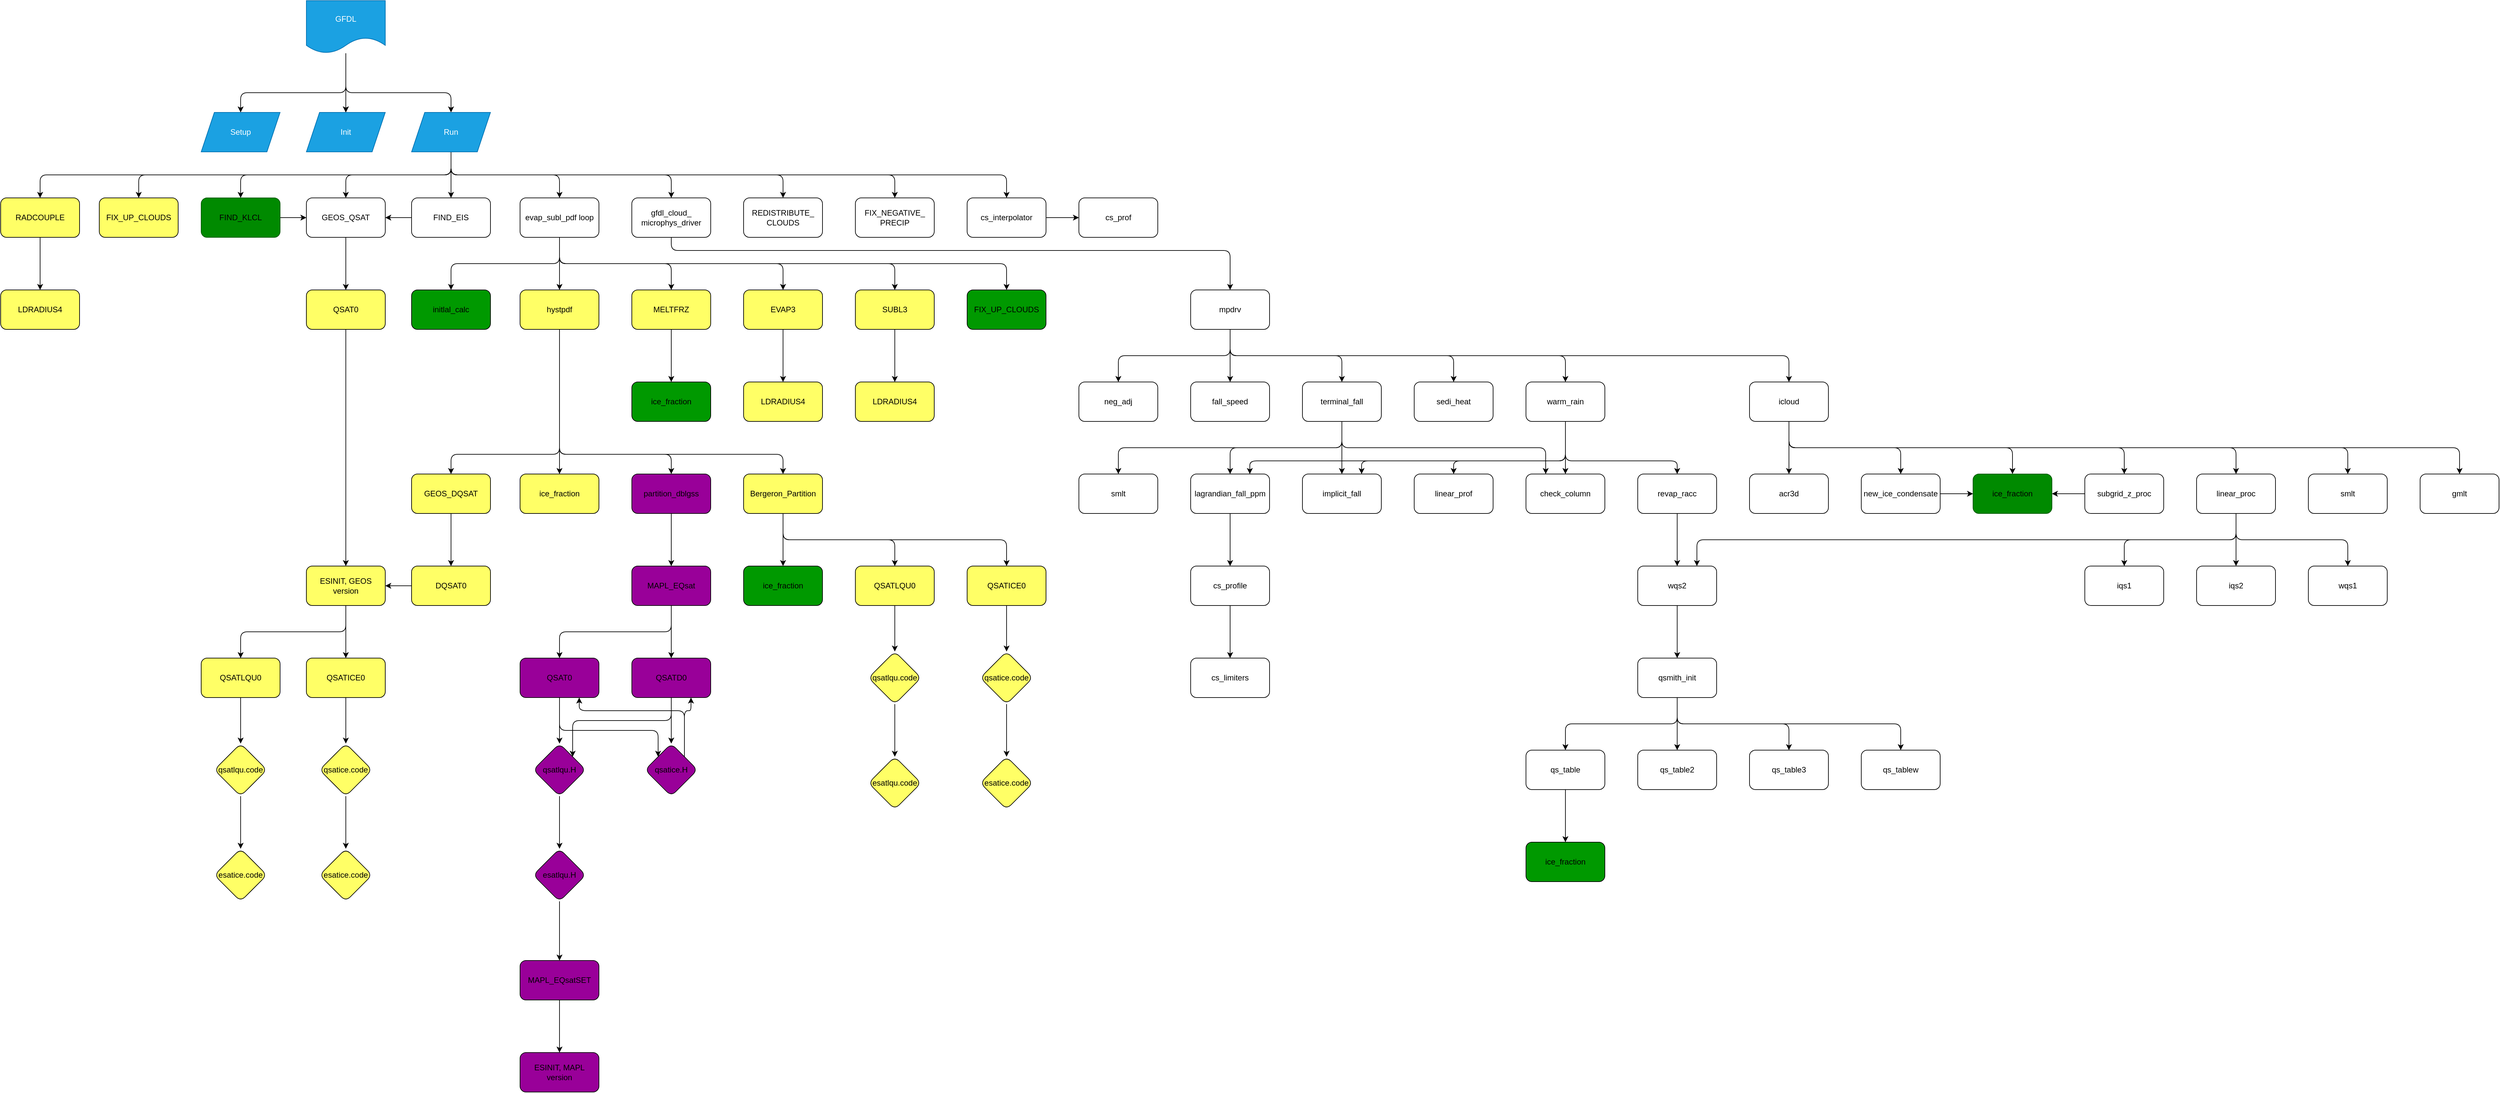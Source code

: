<mxfile>
    <diagram id="wY0qm04zDxJJ_AmbhgwG" name="Page-1">
        <mxGraphModel dx="2369" dy="784" grid="1" gridSize="10" guides="1" tooltips="1" connect="1" arrows="1" fold="1" page="1" pageScale="1" pageWidth="850" pageHeight="1100" math="0" shadow="0">
            <root>
                <mxCell id="0"/>
                <mxCell id="1" parent="0"/>
                <mxCell id="7" value="" style="edgeStyle=none;html=1;" parent="1" source="11" target="12" edge="1">
                    <mxGeometry relative="1" as="geometry"/>
                </mxCell>
                <mxCell id="8" value="" style="edgeStyle=orthogonalEdgeStyle;html=1;" parent="1" source="11" target="12" edge="1">
                    <mxGeometry relative="1" as="geometry"/>
                </mxCell>
                <mxCell id="9" value="" style="edgeStyle=orthogonalEdgeStyle;html=1;" parent="1" target="13" edge="1">
                    <mxGeometry relative="1" as="geometry">
                        <mxPoint x="425" y="130" as="sourcePoint"/>
                        <Array as="points">
                            <mxPoint x="425" y="190"/>
                            <mxPoint x="265" y="190"/>
                        </Array>
                    </mxGeometry>
                </mxCell>
                <mxCell id="10" value="" style="edgeStyle=orthogonalEdgeStyle;html=1;" parent="1" target="14" edge="1">
                    <mxGeometry relative="1" as="geometry">
                        <mxPoint x="425" y="130" as="sourcePoint"/>
                        <Array as="points">
                            <mxPoint x="425" y="190"/>
                            <mxPoint x="585" y="190"/>
                        </Array>
                    </mxGeometry>
                </mxCell>
                <mxCell id="11" value="GFDL" style="shape=document;whiteSpace=wrap;html=1;boundedLbl=1;fillColor=#1ba1e2;fontColor=#ffffff;strokeColor=#006EAF;" parent="1" vertex="1">
                    <mxGeometry x="365" y="50" width="120" height="80" as="geometry"/>
                </mxCell>
                <mxCell id="12" value="Init" style="shape=parallelogram;perimeter=parallelogramPerimeter;whiteSpace=wrap;html=1;fixedSize=1;fillColor=#1ba1e2;strokeColor=#006EAF;fontColor=#ffffff;" parent="1" vertex="1">
                    <mxGeometry x="365" y="220" width="120" height="60" as="geometry"/>
                </mxCell>
                <mxCell id="13" value="Setup" style="shape=parallelogram;perimeter=parallelogramPerimeter;whiteSpace=wrap;html=1;fixedSize=1;fillColor=#1ba1e2;strokeColor=#006EAF;fontColor=#ffffff;" parent="1" vertex="1">
                    <mxGeometry x="205" y="220" width="120" height="60" as="geometry"/>
                </mxCell>
                <mxCell id="16" style="edgeStyle=orthogonalEdgeStyle;html=1;exitX=0.5;exitY=1;exitDx=0;exitDy=0;entryX=0.5;entryY=0;entryDx=0;entryDy=0;" parent="1" source="14" target="15" edge="1">
                    <mxGeometry relative="1" as="geometry"/>
                </mxCell>
                <mxCell id="18" style="edgeStyle=orthogonalEdgeStyle;html=1;exitX=0.5;exitY=1;exitDx=0;exitDy=0;entryX=0.5;entryY=0;entryDx=0;entryDy=0;" parent="1" source="14" target="17" edge="1">
                    <mxGeometry relative="1" as="geometry"/>
                </mxCell>
                <mxCell id="30" style="edgeStyle=orthogonalEdgeStyle;html=1;exitX=0.5;exitY=1;exitDx=0;exitDy=0;" parent="1" source="14" target="19" edge="1">
                    <mxGeometry relative="1" as="geometry"/>
                </mxCell>
                <mxCell id="31" style="edgeStyle=orthogonalEdgeStyle;html=1;exitX=0.5;exitY=1;exitDx=0;exitDy=0;entryX=0.5;entryY=0;entryDx=0;entryDy=0;" parent="1" source="14" target="20" edge="1">
                    <mxGeometry relative="1" as="geometry"/>
                </mxCell>
                <mxCell id="32" style="edgeStyle=orthogonalEdgeStyle;html=1;exitX=0.5;exitY=1;exitDx=0;exitDy=0;entryX=0.5;entryY=0;entryDx=0;entryDy=0;" parent="1" source="14" target="22" edge="1">
                    <mxGeometry relative="1" as="geometry"/>
                </mxCell>
                <mxCell id="33" style="edgeStyle=orthogonalEdgeStyle;html=1;exitX=0.5;exitY=1;exitDx=0;exitDy=0;entryX=0.5;entryY=0;entryDx=0;entryDy=0;" parent="1" source="14" target="23" edge="1">
                    <mxGeometry relative="1" as="geometry"/>
                </mxCell>
                <mxCell id="43" style="edgeStyle=orthogonalEdgeStyle;html=1;exitX=0.5;exitY=1;exitDx=0;exitDy=0;" parent="1" source="14" target="21" edge="1">
                    <mxGeometry relative="1" as="geometry"/>
                </mxCell>
                <mxCell id="44" style="edgeStyle=orthogonalEdgeStyle;html=1;exitX=0.5;exitY=1;exitDx=0;exitDy=0;" parent="1" source="14" target="40" edge="1">
                    <mxGeometry relative="1" as="geometry"/>
                </mxCell>
                <mxCell id="45" style="edgeStyle=orthogonalEdgeStyle;html=1;exitX=0.5;exitY=1;exitDx=0;exitDy=0;" parent="1" source="14" target="41" edge="1">
                    <mxGeometry relative="1" as="geometry"/>
                </mxCell>
                <mxCell id="46" style="edgeStyle=orthogonalEdgeStyle;html=1;exitX=0.5;exitY=1;exitDx=0;exitDy=0;" parent="1" source="14" target="42" edge="1">
                    <mxGeometry relative="1" as="geometry"/>
                </mxCell>
                <mxCell id="14" value="Run" style="shape=parallelogram;perimeter=parallelogramPerimeter;whiteSpace=wrap;html=1;fixedSize=1;fillColor=#1ba1e2;strokeColor=#006EAF;fontColor=#ffffff;" parent="1" vertex="1">
                    <mxGeometry x="525" y="220" width="120" height="60" as="geometry"/>
                </mxCell>
                <mxCell id="35" style="edgeStyle=orthogonalEdgeStyle;html=1;exitX=0;exitY=0.5;exitDx=0;exitDy=0;entryX=1;entryY=0.5;entryDx=0;entryDy=0;" parent="1" source="15" target="19" edge="1">
                    <mxGeometry relative="1" as="geometry"/>
                </mxCell>
                <mxCell id="15" value="FIND_EIS" style="rounded=1;whiteSpace=wrap;html=1;" parent="1" vertex="1">
                    <mxGeometry x="525" y="350" width="120" height="60" as="geometry"/>
                </mxCell>
                <mxCell id="39" value="" style="edgeStyle=orthogonalEdgeStyle;html=1;" parent="1" source="17" target="38" edge="1">
                    <mxGeometry relative="1" as="geometry"/>
                </mxCell>
                <mxCell id="51" style="edgeStyle=orthogonalEdgeStyle;html=1;exitX=0.5;exitY=1;exitDx=0;exitDy=0;entryX=0.5;entryY=0;entryDx=0;entryDy=0;" parent="1" source="17" target="47" edge="1">
                    <mxGeometry relative="1" as="geometry"/>
                </mxCell>
                <mxCell id="65" style="edgeStyle=orthogonalEdgeStyle;html=1;exitX=0.5;exitY=1;exitDx=0;exitDy=0;" parent="1" source="17" target="59" edge="1">
                    <mxGeometry relative="1" as="geometry"/>
                </mxCell>
                <mxCell id="66" style="edgeStyle=orthogonalEdgeStyle;html=1;exitX=0.5;exitY=1;exitDx=0;exitDy=0;" parent="1" source="17" target="60" edge="1">
                    <mxGeometry relative="1" as="geometry"/>
                </mxCell>
                <mxCell id="67" style="edgeStyle=orthogonalEdgeStyle;html=1;exitX=0.5;exitY=1;exitDx=0;exitDy=0;" parent="1" source="17" target="61" edge="1">
                    <mxGeometry relative="1" as="geometry"/>
                </mxCell>
                <mxCell id="68" style="edgeStyle=orthogonalEdgeStyle;html=1;exitX=0.5;exitY=1;exitDx=0;exitDy=0;" parent="1" source="17" target="62" edge="1">
                    <mxGeometry relative="1" as="geometry"/>
                </mxCell>
                <mxCell id="17" value="evap_subl_pdf loop" style="rounded=1;whiteSpace=wrap;html=1;" parent="1" vertex="1">
                    <mxGeometry x="690" y="350" width="120" height="60" as="geometry"/>
                </mxCell>
                <mxCell id="34" style="edgeStyle=orthogonalEdgeStyle;html=1;exitX=0.5;exitY=1;exitDx=0;exitDy=0;entryX=0.5;entryY=0;entryDx=0;entryDy=0;" parent="1" source="19" target="28" edge="1">
                    <mxGeometry relative="1" as="geometry"/>
                </mxCell>
                <mxCell id="19" value="GEOS_QSAT" style="rounded=1;whiteSpace=wrap;html=1;" parent="1" vertex="1">
                    <mxGeometry x="365" y="350" width="120" height="60" as="geometry"/>
                </mxCell>
                <mxCell id="27" value="" style="edgeStyle=orthogonalEdgeStyle;html=1;entryX=0;entryY=0.5;entryDx=0;entryDy=0;" parent="1" source="20" target="19" edge="1">
                    <mxGeometry relative="1" as="geometry">
                        <mxPoint x="265" y="490" as="targetPoint"/>
                    </mxGeometry>
                </mxCell>
                <mxCell id="20" value="FIND_KLCL" style="rounded=1;whiteSpace=wrap;html=1;fontColor=#000000;fillColor=#008a00;strokeColor=#005700;" parent="1" vertex="1">
                    <mxGeometry x="205" y="350" width="120" height="60" as="geometry"/>
                </mxCell>
                <mxCell id="133" style="edgeStyle=orthogonalEdgeStyle;html=1;exitX=0.5;exitY=1;exitDx=0;exitDy=0;entryX=0.5;entryY=0;entryDx=0;entryDy=0;fontColor=#000000;" parent="1" source="21" target="132" edge="1">
                    <mxGeometry relative="1" as="geometry">
                        <Array as="points">
                            <mxPoint x="920" y="430"/>
                            <mxPoint x="1770" y="430"/>
                        </Array>
                    </mxGeometry>
                </mxCell>
                <mxCell id="21" value="gfdl_cloud_ microphys_driver" style="rounded=1;whiteSpace=wrap;html=1;" parent="1" vertex="1">
                    <mxGeometry x="860" y="350" width="120" height="60" as="geometry"/>
                </mxCell>
                <mxCell id="22" value="FIX_UP_CLOUDS" style="rounded=1;whiteSpace=wrap;html=1;fillColor=#FFFF66;fontColor=#000000;" parent="1" vertex="1">
                    <mxGeometry x="50" y="350" width="120" height="60" as="geometry"/>
                </mxCell>
                <mxCell id="25" value="" style="edgeStyle=orthogonalEdgeStyle;html=1;" parent="1" source="23" target="24" edge="1">
                    <mxGeometry relative="1" as="geometry"/>
                </mxCell>
                <mxCell id="23" value="RADCOUPLE" style="rounded=1;whiteSpace=wrap;html=1;fillColor=#FFFF66;fontColor=#000000;" parent="1" vertex="1">
                    <mxGeometry x="-100" y="350" width="120" height="60" as="geometry"/>
                </mxCell>
                <mxCell id="24" value="LDRADIUS4" style="whiteSpace=wrap;html=1;rounded=1;fillColor=#FFFF66;fontColor=#000000;" parent="1" vertex="1">
                    <mxGeometry x="-100" y="490" width="120" height="60" as="geometry"/>
                </mxCell>
                <mxCell id="37" value="" style="edgeStyle=orthogonalEdgeStyle;html=1;" parent="1" source="28" target="36" edge="1">
                    <mxGeometry relative="1" as="geometry"/>
                </mxCell>
                <mxCell id="28" value="QSAT0" style="whiteSpace=wrap;html=1;rounded=1;fillColor=#FFFF66;fontColor=#000000;" parent="1" vertex="1">
                    <mxGeometry x="365" y="490" width="120" height="60" as="geometry"/>
                </mxCell>
                <mxCell id="80" value="" style="edgeStyle=orthogonalEdgeStyle;html=1;fontColor=#000000;" parent="1" source="36" target="79" edge="1">
                    <mxGeometry relative="1" as="geometry"/>
                </mxCell>
                <mxCell id="91" style="edgeStyle=orthogonalEdgeStyle;html=1;exitX=0.5;exitY=1;exitDx=0;exitDy=0;entryX=0.5;entryY=0;entryDx=0;entryDy=0;fontColor=#000000;" parent="1" source="36" target="82" edge="1">
                    <mxGeometry relative="1" as="geometry"/>
                </mxCell>
                <mxCell id="36" value="ESINIT, GEOS version" style="whiteSpace=wrap;html=1;rounded=1;fillColor=#FFFF66;fontColor=#000000;" parent="1" vertex="1">
                    <mxGeometry x="365" y="910" width="120" height="60" as="geometry"/>
                </mxCell>
                <mxCell id="50" value="" style="edgeStyle=orthogonalEdgeStyle;html=1;" parent="1" source="38" target="49" edge="1">
                    <mxGeometry relative="1" as="geometry"/>
                </mxCell>
                <mxCell id="52" style="edgeStyle=orthogonalEdgeStyle;html=1;exitX=0.5;exitY=1;exitDx=0;exitDy=0;entryX=0.5;entryY=0;entryDx=0;entryDy=0;" parent="1" source="38" target="48" edge="1">
                    <mxGeometry relative="1" as="geometry">
                        <Array as="points">
                            <mxPoint x="750" y="740"/>
                            <mxPoint x="585" y="740"/>
                        </Array>
                    </mxGeometry>
                </mxCell>
                <mxCell id="57" style="edgeStyle=orthogonalEdgeStyle;html=1;exitX=0.5;exitY=1;exitDx=0;exitDy=0;" parent="1" source="38" target="53" edge="1">
                    <mxGeometry relative="1" as="geometry">
                        <Array as="points">
                            <mxPoint x="750" y="740"/>
                            <mxPoint x="920" y="740"/>
                        </Array>
                    </mxGeometry>
                </mxCell>
                <mxCell id="58" style="edgeStyle=orthogonalEdgeStyle;html=1;exitX=0.5;exitY=1;exitDx=0;exitDy=0;entryX=0.5;entryY=0;entryDx=0;entryDy=0;" parent="1" source="38" target="54" edge="1">
                    <mxGeometry relative="1" as="geometry">
                        <Array as="points">
                            <mxPoint x="750" y="740"/>
                            <mxPoint x="1090" y="740"/>
                        </Array>
                    </mxGeometry>
                </mxCell>
                <mxCell id="38" value="hystpdf" style="whiteSpace=wrap;html=1;rounded=1;fillColor=#FFFF66;fontColor=#000000;" parent="1" vertex="1">
                    <mxGeometry x="690" y="490" width="120" height="60" as="geometry"/>
                </mxCell>
                <mxCell id="40" value="REDISTRIBUTE_ CLOUDS" style="rounded=1;whiteSpace=wrap;html=1;" parent="1" vertex="1">
                    <mxGeometry x="1030" y="350" width="120" height="60" as="geometry"/>
                </mxCell>
                <mxCell id="41" value="FIX_NEGATIVE_ PRECIP" style="rounded=1;whiteSpace=wrap;html=1;" parent="1" vertex="1">
                    <mxGeometry x="1200" y="350" width="120" height="60" as="geometry"/>
                </mxCell>
                <mxCell id="64" value="" style="edgeStyle=orthogonalEdgeStyle;html=1;" parent="1" source="42" target="63" edge="1">
                    <mxGeometry relative="1" as="geometry"/>
                </mxCell>
                <mxCell id="42" value="cs_interpolator" style="rounded=1;whiteSpace=wrap;html=1;" parent="1" vertex="1">
                    <mxGeometry x="1370" y="350" width="120" height="60" as="geometry"/>
                </mxCell>
                <mxCell id="47" value="initlal_calc" style="whiteSpace=wrap;html=1;rounded=1;fillColor=#009900;fontColor=#000000;" parent="1" vertex="1">
                    <mxGeometry x="525" y="490" width="120" height="60" as="geometry"/>
                </mxCell>
                <mxCell id="78" value="" style="edgeStyle=orthogonalEdgeStyle;html=1;fontColor=#000000;" parent="1" source="48" target="77" edge="1">
                    <mxGeometry relative="1" as="geometry"/>
                </mxCell>
                <mxCell id="48" value="GEOS_DQSAT" style="whiteSpace=wrap;html=1;rounded=1;fillColor=#FFFF66;fontColor=#000000;" parent="1" vertex="1">
                    <mxGeometry x="525" y="770" width="120" height="60" as="geometry"/>
                </mxCell>
                <mxCell id="49" value="ice_fraction" style="whiteSpace=wrap;html=1;rounded=1;fillColor=#FFFF66;fontColor=#000000;" parent="1" vertex="1">
                    <mxGeometry x="690" y="770" width="120" height="60" as="geometry"/>
                </mxCell>
                <mxCell id="94" value="" style="edgeStyle=orthogonalEdgeStyle;html=1;fontColor=#000000;" parent="1" source="53" target="93" edge="1">
                    <mxGeometry relative="1" as="geometry"/>
                </mxCell>
                <mxCell id="53" value="partition_dblgss" style="whiteSpace=wrap;html=1;rounded=1;fillColor=#990099;" parent="1" vertex="1">
                    <mxGeometry x="860" y="770" width="120" height="60" as="geometry"/>
                </mxCell>
                <mxCell id="76" value="" style="edgeStyle=orthogonalEdgeStyle;html=1;fontColor=#000000;" parent="1" source="54" target="75" edge="1">
                    <mxGeometry relative="1" as="geometry"/>
                </mxCell>
                <mxCell id="129" style="edgeStyle=orthogonalEdgeStyle;html=1;exitX=0.5;exitY=1;exitDx=0;exitDy=0;entryX=0.5;entryY=0;entryDx=0;entryDy=0;fontColor=#000000;" parent="1" source="54" target="114" edge="1">
                    <mxGeometry relative="1" as="geometry"/>
                </mxCell>
                <mxCell id="130" style="edgeStyle=orthogonalEdgeStyle;html=1;exitX=0.5;exitY=1;exitDx=0;exitDy=0;fontColor=#000000;" parent="1" source="54" target="115" edge="1">
                    <mxGeometry relative="1" as="geometry"/>
                </mxCell>
                <mxCell id="54" value="Bergeron_Partition" style="whiteSpace=wrap;html=1;rounded=1;fillColor=#FFFF66;fontColor=#000000;" parent="1" vertex="1">
                    <mxGeometry x="1030" y="770" width="120" height="60" as="geometry"/>
                </mxCell>
                <mxCell id="70" value="" style="edgeStyle=orthogonalEdgeStyle;html=1;" parent="1" source="59" target="69" edge="1">
                    <mxGeometry relative="1" as="geometry"/>
                </mxCell>
                <mxCell id="59" value="MELTFRZ" style="whiteSpace=wrap;html=1;rounded=1;fillColor=#FFFF66;fontColor=#000000;" parent="1" vertex="1">
                    <mxGeometry x="860" y="490" width="120" height="60" as="geometry"/>
                </mxCell>
                <mxCell id="72" value="" style="edgeStyle=orthogonalEdgeStyle;html=1;" parent="1" source="60" target="71" edge="1">
                    <mxGeometry relative="1" as="geometry"/>
                </mxCell>
                <mxCell id="60" value="EVAP3" style="whiteSpace=wrap;html=1;rounded=1;fillColor=#FFFF66;fontColor=#000000;" parent="1" vertex="1">
                    <mxGeometry x="1030" y="490" width="120" height="60" as="geometry"/>
                </mxCell>
                <mxCell id="74" value="" style="edgeStyle=orthogonalEdgeStyle;html=1;" parent="1" source="61" target="73" edge="1">
                    <mxGeometry relative="1" as="geometry"/>
                </mxCell>
                <mxCell id="61" value="SUBL3" style="whiteSpace=wrap;html=1;rounded=1;fillColor=#FFFF66;fontColor=#000000;" parent="1" vertex="1">
                    <mxGeometry x="1200" y="490" width="120" height="60" as="geometry"/>
                </mxCell>
                <mxCell id="62" value="FIX_UP_CLOUDS" style="rounded=1;whiteSpace=wrap;html=1;fillColor=#009900;fontColor=#000000;" parent="1" vertex="1">
                    <mxGeometry x="1370" y="490" width="120" height="60" as="geometry"/>
                </mxCell>
                <mxCell id="63" value="cs_prof" style="whiteSpace=wrap;html=1;rounded=1;" parent="1" vertex="1">
                    <mxGeometry x="1540" y="350" width="120" height="60" as="geometry"/>
                </mxCell>
                <mxCell id="69" value="ice_fraction" style="whiteSpace=wrap;html=1;rounded=1;fillColor=#009900;fontColor=#000000;" parent="1" vertex="1">
                    <mxGeometry x="860" y="630" width="120" height="60" as="geometry"/>
                </mxCell>
                <mxCell id="71" value="LDRADIUS4" style="whiteSpace=wrap;html=1;rounded=1;fillColor=#FFFF66;fontColor=#000000;" parent="1" vertex="1">
                    <mxGeometry x="1030" y="630" width="120" height="60" as="geometry"/>
                </mxCell>
                <mxCell id="73" value="LDRADIUS4" style="whiteSpace=wrap;html=1;rounded=1;fillColor=#FFFF66;fontColor=#000000;" parent="1" vertex="1">
                    <mxGeometry x="1200" y="630" width="120" height="60" as="geometry"/>
                </mxCell>
                <mxCell id="75" value="ice_fraction" style="whiteSpace=wrap;html=1;rounded=1;fillColor=#009900;fontColor=#000000;" parent="1" vertex="1">
                    <mxGeometry x="1030" y="910" width="120" height="60" as="geometry"/>
                </mxCell>
                <mxCell id="92" style="edgeStyle=orthogonalEdgeStyle;html=1;exitX=0;exitY=0.5;exitDx=0;exitDy=0;fontColor=#000000;" parent="1" source="77" target="36" edge="1">
                    <mxGeometry relative="1" as="geometry"/>
                </mxCell>
                <mxCell id="77" value="DQSAT0" style="whiteSpace=wrap;html=1;rounded=1;fillColor=#FFFF66;fontColor=#000000;" parent="1" vertex="1">
                    <mxGeometry x="525" y="910" width="120" height="60" as="geometry"/>
                </mxCell>
                <mxCell id="84" value="" style="edgeStyle=orthogonalEdgeStyle;html=1;fontColor=#000000;" parent="1" source="79" target="83" edge="1">
                    <mxGeometry relative="1" as="geometry"/>
                </mxCell>
                <mxCell id="79" value="QSATICE0" style="whiteSpace=wrap;html=1;rounded=1;fillColor=#FFFF66;fontColor=#000000;" parent="1" vertex="1">
                    <mxGeometry x="365" y="1050" width="120" height="60" as="geometry"/>
                </mxCell>
                <mxCell id="88" value="" style="edgeStyle=orthogonalEdgeStyle;html=1;fontColor=#000000;" parent="1" source="82" target="87" edge="1">
                    <mxGeometry relative="1" as="geometry"/>
                </mxCell>
                <mxCell id="82" value="QSATLQU0" style="whiteSpace=wrap;html=1;rounded=1;fillColor=#FFFF66;fontColor=#000000;" parent="1" vertex="1">
                    <mxGeometry x="205" y="1050" width="120" height="60" as="geometry"/>
                </mxCell>
                <mxCell id="86" value="" style="edgeStyle=orthogonalEdgeStyle;html=1;fontColor=#000000;" parent="1" source="83" target="85" edge="1">
                    <mxGeometry relative="1" as="geometry"/>
                </mxCell>
                <mxCell id="83" value="qsatice.code" style="rhombus;whiteSpace=wrap;html=1;rounded=1;fillColor=#FFFF66;fontColor=#000000;" parent="1" vertex="1">
                    <mxGeometry x="385" y="1180" width="80" height="80" as="geometry"/>
                </mxCell>
                <mxCell id="85" value="esatice.code" style="rhombus;whiteSpace=wrap;html=1;rounded=1;fillColor=#FFFF66;fontColor=#000000;" parent="1" vertex="1">
                    <mxGeometry x="385" y="1340" width="80" height="80" as="geometry"/>
                </mxCell>
                <mxCell id="90" value="" style="edgeStyle=orthogonalEdgeStyle;html=1;fontColor=#000000;" parent="1" source="87" target="89" edge="1">
                    <mxGeometry relative="1" as="geometry"/>
                </mxCell>
                <mxCell id="87" value="qsatlqu.code" style="rhombus;whiteSpace=wrap;html=1;rounded=1;fillColor=#FFFF66;fontColor=#000000;" parent="1" vertex="1">
                    <mxGeometry x="225" y="1180" width="80" height="80" as="geometry"/>
                </mxCell>
                <mxCell id="89" value="esatice.code" style="rhombus;whiteSpace=wrap;html=1;rounded=1;fillColor=#FFFF66;fontColor=#000000;" parent="1" vertex="1">
                    <mxGeometry x="225" y="1340" width="80" height="80" as="geometry"/>
                </mxCell>
                <mxCell id="96" value="" style="edgeStyle=orthogonalEdgeStyle;html=1;fontColor=#000000;" parent="1" source="93" target="95" edge="1">
                    <mxGeometry relative="1" as="geometry"/>
                </mxCell>
                <mxCell id="98" value="" style="edgeStyle=orthogonalEdgeStyle;html=1;fontColor=#000000;exitX=0.5;exitY=1;exitDx=0;exitDy=0;" parent="1" source="93" target="97" edge="1">
                    <mxGeometry relative="1" as="geometry"/>
                </mxCell>
                <mxCell id="93" value="MAPL_EQsat" style="whiteSpace=wrap;html=1;rounded=1;fillColor=#990099;" parent="1" vertex="1">
                    <mxGeometry x="860" y="910" width="120" height="60" as="geometry"/>
                </mxCell>
                <mxCell id="108" style="edgeStyle=orthogonalEdgeStyle;html=1;exitX=0.5;exitY=1;exitDx=0;exitDy=0;fontColor=#000000;entryX=1;entryY=0;entryDx=0;entryDy=0;" parent="1" source="95" target="99" edge="1">
                    <mxGeometry relative="1" as="geometry"/>
                </mxCell>
                <mxCell id="109" style="edgeStyle=orthogonalEdgeStyle;html=1;exitX=0.5;exitY=1;exitDx=0;exitDy=0;entryX=0.5;entryY=0;entryDx=0;entryDy=0;fontColor=#000000;" parent="1" source="95" target="107" edge="1">
                    <mxGeometry relative="1" as="geometry"/>
                </mxCell>
                <mxCell id="95" value="QSATD0" style="whiteSpace=wrap;html=1;rounded=1;fillColor=#990099;" parent="1" vertex="1">
                    <mxGeometry x="860" y="1050" width="120" height="60" as="geometry"/>
                </mxCell>
                <mxCell id="100" value="" style="edgeStyle=orthogonalEdgeStyle;html=1;fontColor=#000000;entryX=0.5;entryY=0;entryDx=0;entryDy=0;" parent="1" source="97" target="99" edge="1">
                    <mxGeometry relative="1" as="geometry">
                        <mxPoint x="710" y="1160" as="targetPoint"/>
                    </mxGeometry>
                </mxCell>
                <mxCell id="110" style="edgeStyle=orthogonalEdgeStyle;html=1;exitX=0.5;exitY=1;exitDx=0;exitDy=0;entryX=0;entryY=0;entryDx=0;entryDy=0;fontColor=#000000;" parent="1" source="97" target="107" edge="1">
                    <mxGeometry relative="1" as="geometry">
                        <Array as="points">
                            <mxPoint x="750" y="1160"/>
                            <mxPoint x="900" y="1160"/>
                        </Array>
                    </mxGeometry>
                </mxCell>
                <mxCell id="97" value="QSAT0" style="whiteSpace=wrap;html=1;rounded=1;fillColor=#990099;" parent="1" vertex="1">
                    <mxGeometry x="690" y="1050" width="120" height="60" as="geometry"/>
                </mxCell>
                <mxCell id="102" value="" style="edgeStyle=orthogonalEdgeStyle;html=1;fontColor=#000000;" parent="1" source="99" target="101" edge="1">
                    <mxGeometry relative="1" as="geometry"/>
                </mxCell>
                <mxCell id="99" value="qsatlqu.H" style="rhombus;whiteSpace=wrap;html=1;rounded=1;fillColor=#990099;" parent="1" vertex="1">
                    <mxGeometry x="710" y="1180" width="80" height="80" as="geometry"/>
                </mxCell>
                <mxCell id="104" value="" style="edgeStyle=orthogonalEdgeStyle;html=1;fontColor=#000000;" parent="1" source="101" target="103" edge="1">
                    <mxGeometry relative="1" as="geometry"/>
                </mxCell>
                <mxCell id="101" value="esatlqu.H" style="rhombus;whiteSpace=wrap;html=1;rounded=1;fillColor=#990099;" parent="1" vertex="1">
                    <mxGeometry x="710" y="1340" width="80" height="80" as="geometry"/>
                </mxCell>
                <mxCell id="106" value="" style="edgeStyle=orthogonalEdgeStyle;html=1;fontColor=#000000;" parent="1" source="103" target="105" edge="1">
                    <mxGeometry relative="1" as="geometry"/>
                </mxCell>
                <mxCell id="103" value="MAPL_EQsatSET" style="whiteSpace=wrap;html=1;rounded=1;fillColor=#990099;" parent="1" vertex="1">
                    <mxGeometry x="690" y="1510" width="120" height="60" as="geometry"/>
                </mxCell>
                <mxCell id="105" value="ESINIT, MAPL version" style="whiteSpace=wrap;html=1;rounded=1;fillColor=#990099;" parent="1" vertex="1">
                    <mxGeometry x="690" y="1650" width="120" height="60" as="geometry"/>
                </mxCell>
                <mxCell id="112" style="edgeStyle=orthogonalEdgeStyle;html=1;exitX=1;exitY=0;exitDx=0;exitDy=0;entryX=0.75;entryY=1;entryDx=0;entryDy=0;fontColor=#000000;" parent="1" source="107" target="95" edge="1">
                    <mxGeometry relative="1" as="geometry">
                        <Array as="points">
                            <mxPoint x="940" y="1130"/>
                            <mxPoint x="950" y="1130"/>
                        </Array>
                    </mxGeometry>
                </mxCell>
                <mxCell id="113" style="edgeStyle=orthogonalEdgeStyle;html=1;exitX=1;exitY=0;exitDx=0;exitDy=0;entryX=0.75;entryY=1;entryDx=0;entryDy=0;fontColor=#000000;" parent="1" source="107" target="97" edge="1">
                    <mxGeometry relative="1" as="geometry">
                        <Array as="points">
                            <mxPoint x="940" y="1130"/>
                            <mxPoint x="780" y="1130"/>
                        </Array>
                    </mxGeometry>
                </mxCell>
                <mxCell id="107" value="qsatice.H" style="rhombus;whiteSpace=wrap;html=1;rounded=1;fillColor=#990099;" parent="1" vertex="1">
                    <mxGeometry x="880" y="1180" width="80" height="80" as="geometry"/>
                </mxCell>
                <mxCell id="122" value="" style="edgeStyle=orthogonalEdgeStyle;html=1;fontColor=#000000;" parent="1" source="114" target="121" edge="1">
                    <mxGeometry relative="1" as="geometry"/>
                </mxCell>
                <mxCell id="114" value="QSATLQU0" style="whiteSpace=wrap;html=1;rounded=1;fillColor=#FFFF66;fontColor=#000000;" parent="1" vertex="1">
                    <mxGeometry x="1200" y="910" width="120" height="60" as="geometry"/>
                </mxCell>
                <mxCell id="126" value="" style="edgeStyle=orthogonalEdgeStyle;html=1;fontColor=#000000;" parent="1" source="115" target="125" edge="1">
                    <mxGeometry relative="1" as="geometry"/>
                </mxCell>
                <mxCell id="115" value="QSATICE0" style="whiteSpace=wrap;html=1;rounded=1;fillColor=#FFFF66;fontColor=#000000;" parent="1" vertex="1">
                    <mxGeometry x="1370" y="910" width="120" height="60" as="geometry"/>
                </mxCell>
                <mxCell id="124" value="" style="edgeStyle=orthogonalEdgeStyle;html=1;fontColor=#000000;" parent="1" source="121" target="123" edge="1">
                    <mxGeometry relative="1" as="geometry"/>
                </mxCell>
                <mxCell id="121" value="qsatlqu.code" style="rhombus;whiteSpace=wrap;html=1;rounded=1;fillColor=#FFFF66;fontColor=#000000;" parent="1" vertex="1">
                    <mxGeometry x="1220" y="1040" width="80" height="80" as="geometry"/>
                </mxCell>
                <mxCell id="123" value="esatlqu.code" style="rhombus;whiteSpace=wrap;html=1;rounded=1;fillColor=#FFFF66;fontColor=#000000;" parent="1" vertex="1">
                    <mxGeometry x="1220" y="1200" width="80" height="80" as="geometry"/>
                </mxCell>
                <mxCell id="128" value="" style="edgeStyle=orthogonalEdgeStyle;html=1;fontColor=#000000;" parent="1" source="125" target="127" edge="1">
                    <mxGeometry relative="1" as="geometry"/>
                </mxCell>
                <mxCell id="125" value="qsatice.code" style="rhombus;whiteSpace=wrap;html=1;rounded=1;fillColor=#FFFF66;fontColor=#000000;" parent="1" vertex="1">
                    <mxGeometry x="1390" y="1040" width="80" height="80" as="geometry"/>
                </mxCell>
                <mxCell id="127" value="esatice.code" style="rhombus;whiteSpace=wrap;html=1;rounded=1;fillColor=#FFFF66;fontColor=#000000;" parent="1" vertex="1">
                    <mxGeometry x="1390" y="1200" width="80" height="80" as="geometry"/>
                </mxCell>
                <mxCell id="135" value="" style="edgeStyle=orthogonalEdgeStyle;html=1;fontColor=#000000;" parent="1" source="132" target="134" edge="1">
                    <mxGeometry relative="1" as="geometry"/>
                </mxCell>
                <mxCell id="140" style="edgeStyle=orthogonalEdgeStyle;html=1;exitX=0.5;exitY=1;exitDx=0;exitDy=0;entryX=0.5;entryY=0;entryDx=0;entryDy=0;fontColor=#000000;" parent="1" source="132" target="136" edge="1">
                    <mxGeometry relative="1" as="geometry"/>
                </mxCell>
                <mxCell id="141" style="edgeStyle=orthogonalEdgeStyle;html=1;exitX=0.5;exitY=1;exitDx=0;exitDy=0;entryX=0.5;entryY=0;entryDx=0;entryDy=0;fontColor=#000000;" parent="1" source="132" target="137" edge="1">
                    <mxGeometry relative="1" as="geometry"/>
                </mxCell>
                <mxCell id="142" style="edgeStyle=orthogonalEdgeStyle;html=1;exitX=0.5;exitY=1;exitDx=0;exitDy=0;entryX=0.5;entryY=0;entryDx=0;entryDy=0;fontColor=#000000;" parent="1" source="132" target="138" edge="1">
                    <mxGeometry relative="1" as="geometry"/>
                </mxCell>
                <mxCell id="143" style="edgeStyle=orthogonalEdgeStyle;html=1;exitX=0.5;exitY=1;exitDx=0;exitDy=0;entryX=0.5;entryY=0;entryDx=0;entryDy=0;fontColor=#000000;" parent="1" source="132" target="139" edge="1">
                    <mxGeometry relative="1" as="geometry"/>
                </mxCell>
                <mxCell id="183" style="edgeStyle=orthogonalEdgeStyle;html=1;exitX=0.5;exitY=1;exitDx=0;exitDy=0;entryX=0.5;entryY=0;entryDx=0;entryDy=0;fontColor=#000000;" parent="1" source="132" target="145" edge="1">
                    <mxGeometry relative="1" as="geometry"/>
                </mxCell>
                <mxCell id="132" value="mpdrv" style="whiteSpace=wrap;html=1;rounded=1;" parent="1" vertex="1">
                    <mxGeometry x="1710" y="490" width="120" height="60" as="geometry"/>
                </mxCell>
                <mxCell id="149" value="" style="edgeStyle=orthogonalEdgeStyle;html=1;fontColor=#000000;exitX=0.5;exitY=1;exitDx=0;exitDy=0;" parent="1" source="137" target="148" edge="1">
                    <mxGeometry relative="1" as="geometry"/>
                </mxCell>
                <mxCell id="134" value="fall_speed" style="whiteSpace=wrap;html=1;rounded=1;" parent="1" vertex="1">
                    <mxGeometry x="1710" y="630" width="120" height="60" as="geometry"/>
                </mxCell>
                <mxCell id="147" value="" style="edgeStyle=orthogonalEdgeStyle;html=1;fontColor=#000000;exitX=0.5;exitY=1;exitDx=0;exitDy=0;" parent="1" source="137" target="146" edge="1">
                    <mxGeometry relative="1" as="geometry"/>
                </mxCell>
                <mxCell id="136" value="neg_adj" style="whiteSpace=wrap;html=1;rounded=1;" parent="1" vertex="1">
                    <mxGeometry x="1540" y="630" width="120" height="60" as="geometry"/>
                </mxCell>
                <mxCell id="151" value="" style="edgeStyle=orthogonalEdgeStyle;html=1;fontColor=#000000;" parent="1" source="137" target="150" edge="1">
                    <mxGeometry relative="1" as="geometry"/>
                </mxCell>
                <mxCell id="171" style="edgeStyle=orthogonalEdgeStyle;html=1;exitX=0.5;exitY=1;exitDx=0;exitDy=0;entryX=0.25;entryY=0;entryDx=0;entryDy=0;fontColor=#000000;" parent="1" source="137" target="154" edge="1">
                    <mxGeometry relative="1" as="geometry"/>
                </mxCell>
                <mxCell id="137" value="terminal_fall" style="whiteSpace=wrap;html=1;rounded=1;" parent="1" vertex="1">
                    <mxGeometry x="1880" y="630" width="120" height="60" as="geometry"/>
                </mxCell>
                <mxCell id="138" value="sedi_heat" style="whiteSpace=wrap;html=1;rounded=1;" parent="1" vertex="1">
                    <mxGeometry x="2050" y="630" width="120" height="60" as="geometry"/>
                </mxCell>
                <mxCell id="155" value="" style="edgeStyle=orthogonalEdgeStyle;html=1;fontColor=#000000;" parent="1" source="139" target="154" edge="1">
                    <mxGeometry relative="1" as="geometry"/>
                </mxCell>
                <mxCell id="172" style="edgeStyle=orthogonalEdgeStyle;html=1;exitX=0.5;exitY=1;exitDx=0;exitDy=0;entryX=0.5;entryY=0;entryDx=0;entryDy=0;fontColor=#000000;" parent="1" source="139" target="152" edge="1">
                    <mxGeometry relative="1" as="geometry">
                        <Array as="points">
                            <mxPoint x="2280" y="750"/>
                            <mxPoint x="2110" y="750"/>
                        </Array>
                    </mxGeometry>
                </mxCell>
                <mxCell id="173" style="edgeStyle=orthogonalEdgeStyle;html=1;exitX=0.5;exitY=1;exitDx=0;exitDy=0;entryX=0.75;entryY=0;entryDx=0;entryDy=0;fontColor=#000000;" parent="1" source="139" target="150" edge="1">
                    <mxGeometry relative="1" as="geometry">
                        <Array as="points">
                            <mxPoint x="2280" y="750"/>
                            <mxPoint x="1970" y="750"/>
                        </Array>
                    </mxGeometry>
                </mxCell>
                <mxCell id="174" style="edgeStyle=orthogonalEdgeStyle;html=1;exitX=0.5;exitY=1;exitDx=0;exitDy=0;entryX=0.75;entryY=0;entryDx=0;entryDy=0;fontColor=#000000;" parent="1" source="139" target="148" edge="1">
                    <mxGeometry relative="1" as="geometry">
                        <Array as="points">
                            <mxPoint x="2280" y="750"/>
                            <mxPoint x="1800" y="750"/>
                        </Array>
                    </mxGeometry>
                </mxCell>
                <mxCell id="175" style="edgeStyle=orthogonalEdgeStyle;html=1;exitX=0.5;exitY=1;exitDx=0;exitDy=0;entryX=0.5;entryY=0;entryDx=0;entryDy=0;fontColor=#000000;" parent="1" source="139" target="156" edge="1">
                    <mxGeometry relative="1" as="geometry">
                        <Array as="points">
                            <mxPoint x="2280" y="750"/>
                            <mxPoint x="2450" y="750"/>
                        </Array>
                    </mxGeometry>
                </mxCell>
                <mxCell id="139" value="warm_rain" style="whiteSpace=wrap;html=1;rounded=1;" parent="1" vertex="1">
                    <mxGeometry x="2220" y="630" width="120" height="60" as="geometry"/>
                </mxCell>
                <mxCell id="180" style="edgeStyle=orthogonalEdgeStyle;html=1;exitX=0.5;exitY=1;exitDx=0;exitDy=0;entryX=0.5;entryY=0;entryDx=0;entryDy=0;fontColor=#000000;" parent="1" source="145" target="176" edge="1">
                    <mxGeometry relative="1" as="geometry"/>
                </mxCell>
                <mxCell id="181" style="edgeStyle=orthogonalEdgeStyle;html=1;exitX=0.5;exitY=1;exitDx=0;exitDy=0;entryX=0.5;entryY=0;entryDx=0;entryDy=0;fontColor=#000000;" parent="1" source="145" target="177" edge="1">
                    <mxGeometry relative="1" as="geometry"/>
                </mxCell>
                <mxCell id="182" style="edgeStyle=orthogonalEdgeStyle;html=1;exitX=0.5;exitY=1;exitDx=0;exitDy=0;fontColor=#000000;" parent="1" source="145" target="178" edge="1">
                    <mxGeometry relative="1" as="geometry"/>
                </mxCell>
                <mxCell id="188" style="edgeStyle=orthogonalEdgeStyle;html=1;exitX=0.5;exitY=1;exitDx=0;exitDy=0;entryX=0.5;entryY=0;entryDx=0;entryDy=0;fontColor=#000000;" parent="1" source="145" target="184" edge="1">
                    <mxGeometry relative="1" as="geometry"/>
                </mxCell>
                <mxCell id="189" style="edgeStyle=orthogonalEdgeStyle;html=1;exitX=0.5;exitY=1;exitDx=0;exitDy=0;fontColor=#000000;" parent="1" source="145" target="185" edge="1">
                    <mxGeometry relative="1" as="geometry"/>
                </mxCell>
                <mxCell id="190" style="edgeStyle=orthogonalEdgeStyle;html=1;exitX=0.5;exitY=1;exitDx=0;exitDy=0;fontColor=#000000;" parent="1" source="145" target="186" edge="1">
                    <mxGeometry relative="1" as="geometry"/>
                </mxCell>
                <mxCell id="191" style="edgeStyle=orthogonalEdgeStyle;html=1;exitX=0.5;exitY=1;exitDx=0;exitDy=0;entryX=0.5;entryY=0;entryDx=0;entryDy=0;fontColor=#000000;" parent="1" source="145" target="187" edge="1">
                    <mxGeometry relative="1" as="geometry"/>
                </mxCell>
                <mxCell id="145" value="icloud" style="whiteSpace=wrap;html=1;rounded=1;" parent="1" vertex="1">
                    <mxGeometry x="2560" y="630" width="120" height="60" as="geometry"/>
                </mxCell>
                <mxCell id="146" value="smlt" style="whiteSpace=wrap;html=1;rounded=1;" parent="1" vertex="1">
                    <mxGeometry x="1540" y="770" width="120" height="60" as="geometry"/>
                </mxCell>
                <mxCell id="201" value="" style="edgeStyle=orthogonalEdgeStyle;html=1;fontColor=#000000;" parent="1" source="148" target="200" edge="1">
                    <mxGeometry relative="1" as="geometry"/>
                </mxCell>
                <mxCell id="148" value="lagrandian_fall_ppm" style="whiteSpace=wrap;html=1;rounded=1;" parent="1" vertex="1">
                    <mxGeometry x="1710" y="770" width="120" height="60" as="geometry"/>
                </mxCell>
                <mxCell id="150" value="implicit_fall" style="whiteSpace=wrap;html=1;rounded=1;" parent="1" vertex="1">
                    <mxGeometry x="1880" y="770" width="120" height="60" as="geometry"/>
                </mxCell>
                <mxCell id="152" value="linear_prof" style="whiteSpace=wrap;html=1;rounded=1;" parent="1" vertex="1">
                    <mxGeometry x="2050" y="770" width="120" height="60" as="geometry"/>
                </mxCell>
                <mxCell id="154" value="check_column" style="whiteSpace=wrap;html=1;rounded=1;" parent="1" vertex="1">
                    <mxGeometry x="2220" y="770" width="120" height="60" as="geometry"/>
                </mxCell>
                <mxCell id="158" value="" style="edgeStyle=orthogonalEdgeStyle;html=1;fontColor=#000000;" parent="1" source="156" target="157" edge="1">
                    <mxGeometry relative="1" as="geometry"/>
                </mxCell>
                <mxCell id="156" value="revap_racc" style="whiteSpace=wrap;html=1;rounded=1;" parent="1" vertex="1">
                    <mxGeometry x="2390" y="770" width="120" height="60" as="geometry"/>
                </mxCell>
                <mxCell id="160" value="" style="edgeStyle=orthogonalEdgeStyle;html=1;fontColor=#000000;" parent="1" source="157" target="159" edge="1">
                    <mxGeometry relative="1" as="geometry"/>
                </mxCell>
                <mxCell id="157" value="wqs2" style="whiteSpace=wrap;html=1;rounded=1;" parent="1" vertex="1">
                    <mxGeometry x="2390" y="910" width="120" height="60" as="geometry"/>
                </mxCell>
                <mxCell id="162" value="" style="edgeStyle=orthogonalEdgeStyle;html=1;fontColor=#000000;" parent="1" source="159" target="161" edge="1">
                    <mxGeometry relative="1" as="geometry"/>
                </mxCell>
                <mxCell id="168" style="edgeStyle=orthogonalEdgeStyle;html=1;exitX=0.5;exitY=1;exitDx=0;exitDy=0;entryX=0.5;entryY=0;entryDx=0;entryDy=0;fontColor=#000000;" parent="1" source="159" target="163" edge="1">
                    <mxGeometry relative="1" as="geometry"/>
                </mxCell>
                <mxCell id="169" style="edgeStyle=orthogonalEdgeStyle;html=1;exitX=0.5;exitY=1;exitDx=0;exitDy=0;entryX=0.5;entryY=0;entryDx=0;entryDy=0;fontColor=#000000;" parent="1" source="159" target="164" edge="1">
                    <mxGeometry relative="1" as="geometry"/>
                </mxCell>
                <mxCell id="170" style="edgeStyle=orthogonalEdgeStyle;html=1;exitX=0.5;exitY=1;exitDx=0;exitDy=0;entryX=0.5;entryY=0;entryDx=0;entryDy=0;fontColor=#000000;" parent="1" source="159" target="165" edge="1">
                    <mxGeometry relative="1" as="geometry"/>
                </mxCell>
                <mxCell id="159" value="qsmith_init" style="whiteSpace=wrap;html=1;rounded=1;" parent="1" vertex="1">
                    <mxGeometry x="2390" y="1050" width="120" height="60" as="geometry"/>
                </mxCell>
                <mxCell id="161" value="qs_table2" style="whiteSpace=wrap;html=1;rounded=1;" parent="1" vertex="1">
                    <mxGeometry x="2390" y="1190" width="120" height="60" as="geometry"/>
                </mxCell>
                <mxCell id="167" value="" style="edgeStyle=orthogonalEdgeStyle;html=1;fontColor=#000000;" parent="1" source="163" target="166" edge="1">
                    <mxGeometry relative="1" as="geometry"/>
                </mxCell>
                <mxCell id="163" value="qs_table" style="whiteSpace=wrap;html=1;rounded=1;" parent="1" vertex="1">
                    <mxGeometry x="2220" y="1190" width="120" height="60" as="geometry"/>
                </mxCell>
                <mxCell id="164" value="qs_table3" style="whiteSpace=wrap;html=1;rounded=1;" parent="1" vertex="1">
                    <mxGeometry x="2560" y="1190" width="120" height="60" as="geometry"/>
                </mxCell>
                <mxCell id="165" value="qs_tablew" style="whiteSpace=wrap;html=1;rounded=1;" parent="1" vertex="1">
                    <mxGeometry x="2730" y="1190" width="120" height="60" as="geometry"/>
                </mxCell>
                <mxCell id="166" value="ice_fraction" style="whiteSpace=wrap;html=1;rounded=1;fontColor=#000000;fillColor=#009900;" parent="1" vertex="1">
                    <mxGeometry x="2220" y="1330" width="120" height="60" as="geometry"/>
                </mxCell>
                <mxCell id="176" value="acr3d" style="whiteSpace=wrap;html=1;rounded=1;" parent="1" vertex="1">
                    <mxGeometry x="2560" y="770" width="120" height="60" as="geometry"/>
                </mxCell>
                <mxCell id="179" style="edgeStyle=orthogonalEdgeStyle;html=1;exitX=1;exitY=0.5;exitDx=0;exitDy=0;entryX=0;entryY=0.5;entryDx=0;entryDy=0;fontColor=#000000;" parent="1" source="177" target="178" edge="1">
                    <mxGeometry relative="1" as="geometry"/>
                </mxCell>
                <mxCell id="177" value="new_ice_condensate" style="whiteSpace=wrap;html=1;rounded=1;" parent="1" vertex="1">
                    <mxGeometry x="2730" y="770" width="120" height="60" as="geometry"/>
                </mxCell>
                <mxCell id="178" value="ice_fraction" style="whiteSpace=wrap;html=1;rounded=1;fillColor=#008a00;fontColor=#000000;strokeColor=#005700;" parent="1" vertex="1">
                    <mxGeometry x="2900" y="770" width="120" height="60" as="geometry"/>
                </mxCell>
                <mxCell id="192" style="edgeStyle=orthogonalEdgeStyle;html=1;exitX=0;exitY=0.5;exitDx=0;exitDy=0;entryX=1;entryY=0.5;entryDx=0;entryDy=0;fontColor=#000000;" parent="1" source="184" target="178" edge="1">
                    <mxGeometry relative="1" as="geometry"/>
                </mxCell>
                <mxCell id="184" value="subgrid_z_proc" style="whiteSpace=wrap;html=1;rounded=1;" parent="1" vertex="1">
                    <mxGeometry x="3070" y="770" width="120" height="60" as="geometry"/>
                </mxCell>
                <mxCell id="194" value="" style="edgeStyle=orthogonalEdgeStyle;html=1;fontColor=#000000;" parent="1" source="185" target="193" edge="1">
                    <mxGeometry relative="1" as="geometry"/>
                </mxCell>
                <mxCell id="197" style="edgeStyle=orthogonalEdgeStyle;html=1;exitX=0.5;exitY=1;exitDx=0;exitDy=0;fontColor=#000000;" parent="1" source="185" target="196" edge="1">
                    <mxGeometry relative="1" as="geometry"/>
                </mxCell>
                <mxCell id="198" style="edgeStyle=orthogonalEdgeStyle;html=1;exitX=0.5;exitY=1;exitDx=0;exitDy=0;entryX=0.5;entryY=0;entryDx=0;entryDy=0;fontColor=#000000;" parent="1" source="185" target="195" edge="1">
                    <mxGeometry relative="1" as="geometry"/>
                </mxCell>
                <mxCell id="199" style="edgeStyle=orthogonalEdgeStyle;html=1;exitX=0.5;exitY=1;exitDx=0;exitDy=0;entryX=0.75;entryY=0;entryDx=0;entryDy=0;fontColor=#000000;" parent="1" source="185" target="157" edge="1">
                    <mxGeometry relative="1" as="geometry"/>
                </mxCell>
                <mxCell id="185" value="linear_proc" style="whiteSpace=wrap;html=1;rounded=1;" parent="1" vertex="1">
                    <mxGeometry x="3240" y="770" width="120" height="60" as="geometry"/>
                </mxCell>
                <mxCell id="186" value="smlt" style="whiteSpace=wrap;html=1;rounded=1;" parent="1" vertex="1">
                    <mxGeometry x="3410" y="770" width="120" height="60" as="geometry"/>
                </mxCell>
                <mxCell id="187" value="gmlt" style="whiteSpace=wrap;html=1;rounded=1;" parent="1" vertex="1">
                    <mxGeometry x="3580" y="770" width="120" height="60" as="geometry"/>
                </mxCell>
                <mxCell id="193" value="iqs2" style="whiteSpace=wrap;html=1;rounded=1;" parent="1" vertex="1">
                    <mxGeometry x="3240" y="910" width="120" height="60" as="geometry"/>
                </mxCell>
                <mxCell id="195" value="iqs1" style="whiteSpace=wrap;html=1;rounded=1;" parent="1" vertex="1">
                    <mxGeometry x="3070" y="910" width="120" height="60" as="geometry"/>
                </mxCell>
                <mxCell id="196" value="wqs1" style="whiteSpace=wrap;html=1;rounded=1;" parent="1" vertex="1">
                    <mxGeometry x="3410" y="910" width="120" height="60" as="geometry"/>
                </mxCell>
                <mxCell id="203" value="" style="edgeStyle=orthogonalEdgeStyle;html=1;fontColor=#000000;" parent="1" source="200" target="202" edge="1">
                    <mxGeometry relative="1" as="geometry"/>
                </mxCell>
                <mxCell id="200" value="cs_profile" style="whiteSpace=wrap;html=1;rounded=1;" parent="1" vertex="1">
                    <mxGeometry x="1710" y="910" width="120" height="60" as="geometry"/>
                </mxCell>
                <mxCell id="202" value="cs_limiters" style="whiteSpace=wrap;html=1;rounded=1;" parent="1" vertex="1">
                    <mxGeometry x="1710" y="1050" width="120" height="60" as="geometry"/>
                </mxCell>
            </root>
        </mxGraphModel>
    </diagram>
</mxfile>